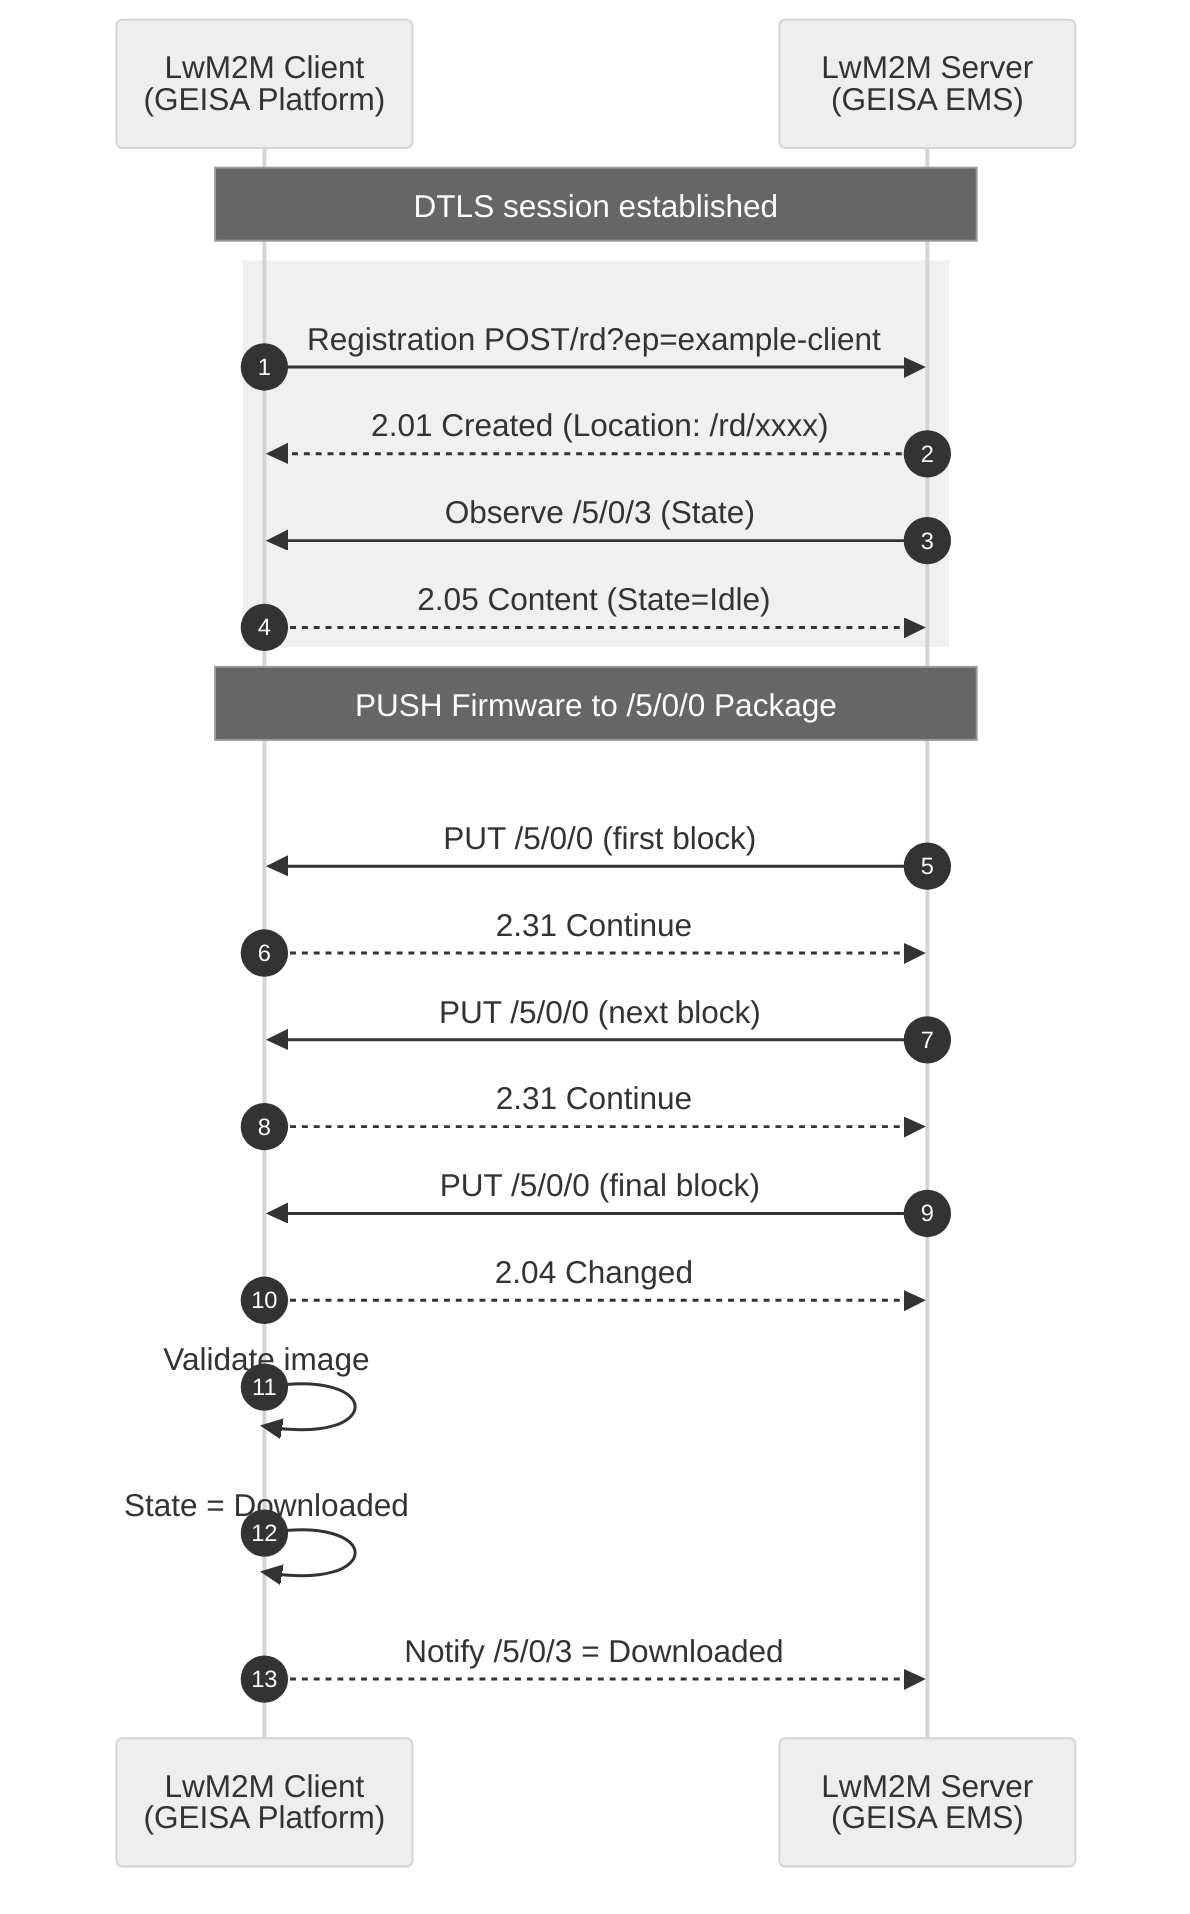 ---
config:
  look: classic
  theme: neutral
---

sequenceDiagram
    autonumber
    participant C as LwM2M Client<br/>(GEISA Platform)
    participant S as LwM2M Server<br/>(GEISA EMS)
    
    Note over C,S: DTLS session established
    rect rgb(240,240,240)
    C->>S: Registration POST/rd?ep=example-client
    S-->>C: 2.01 Created (Location: /rd/xxxx)
    S->>C: Observe /5/0/3 (State)
    C-->>S: 2.05 Content (State=Idle)
    end

    Note over C,S: PUSH Firmware to /5/0/0 Package
    rect rgb(255,255,255) 
      S->>C: PUT /5/0/0 (first block)
      C-->>S: 2.31 Continue
      S->>C: PUT /5/0/0 (next block)
      C-->>S: 2.31 Continue
      S->>C: PUT /5/0/0 (final block)
      C-->>S: 2.04 Changed
      C->>C: Validate image
      C->>C: State = Downloaded
      C-->>S: Notify /5/0/3 = Downloaded
    end